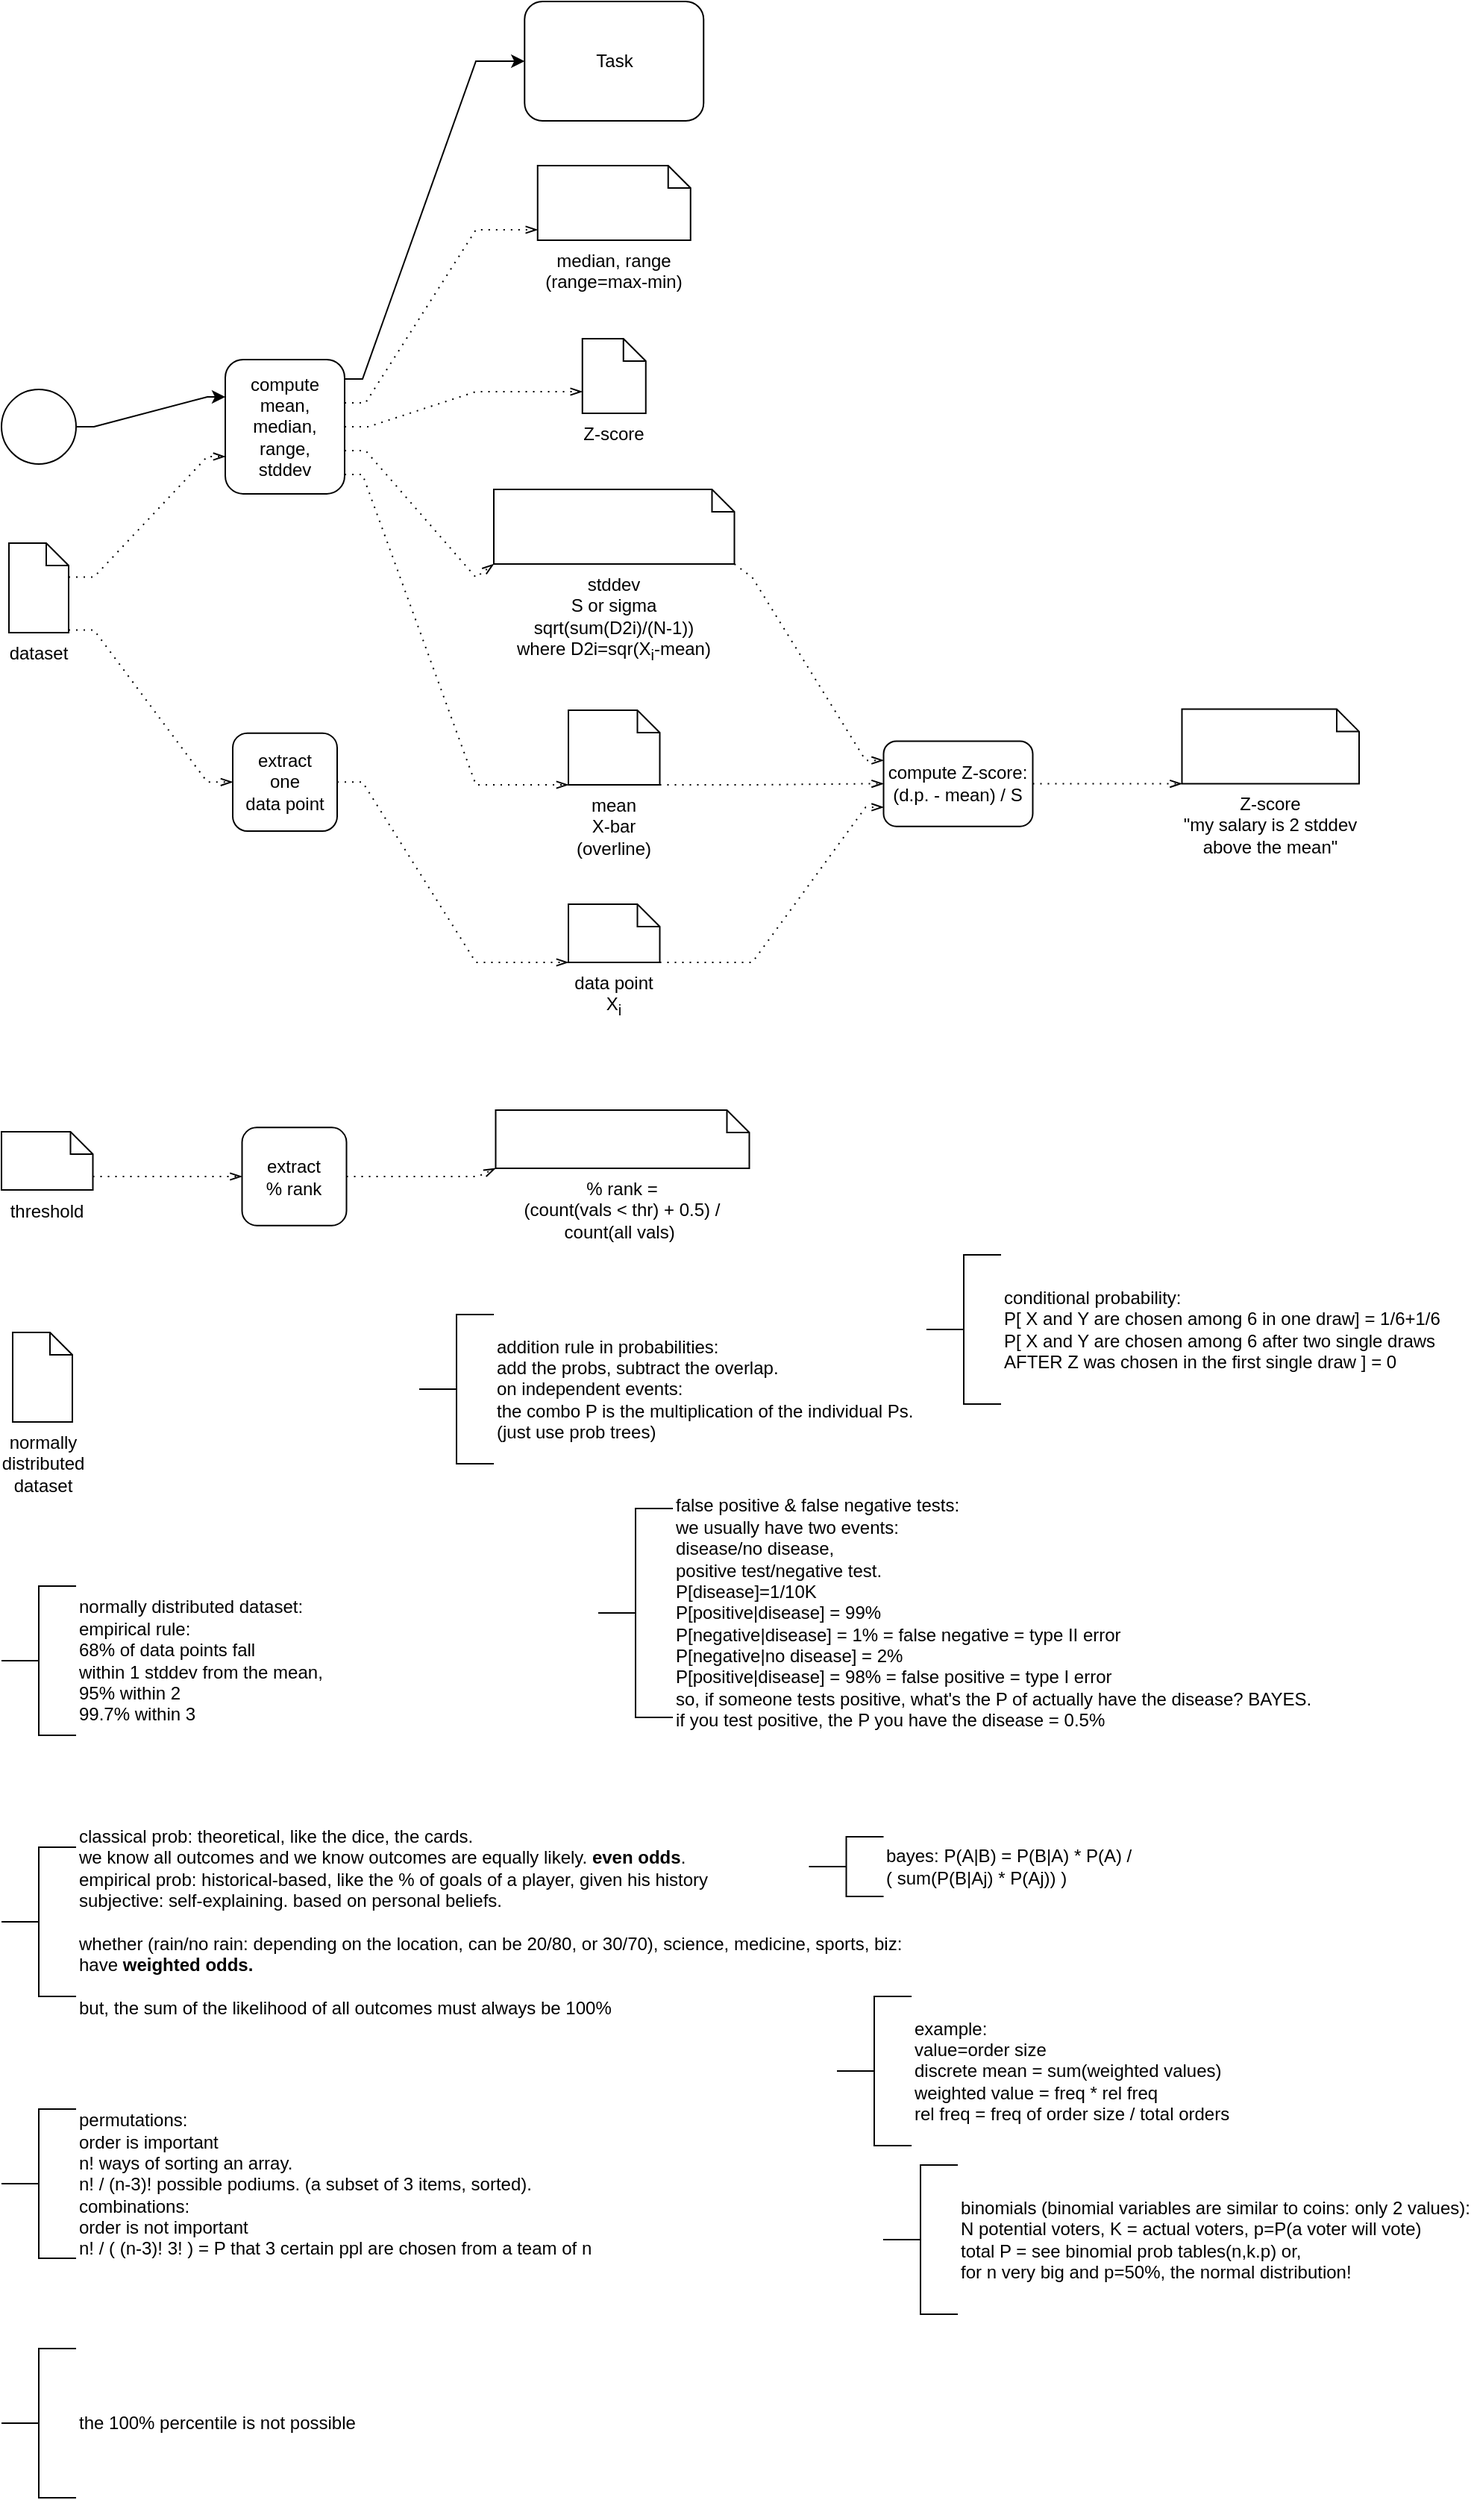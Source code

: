 <mxfile version="20.8.17" type="github">
  <diagram name="Page-1" id="2a216829-ef6e-dabb-86c1-c78162f3ba2b">
    <mxGraphModel dx="1120" dy="486" grid="1" gridSize="10" guides="1" tooltips="1" connect="1" arrows="1" fold="1" page="1" pageScale="1" pageWidth="850" pageHeight="1100" background="none" math="0" shadow="0">
      <root>
        <mxCell id="0" />
        <mxCell id="1" parent="0" />
        <mxCell id="7a84cebc1def654-1" value="" style="shape=mxgraph.bpmn.shape;html=1;verticalLabelPosition=bottom;labelBackgroundColor=none;verticalAlign=top;perimeter=ellipsePerimeter;outline=standard;symbol=general;" parent="1" vertex="1">
          <mxGeometry y="259.983" width="50" height="50" as="geometry" />
        </mxCell>
        <mxCell id="7a84cebc1def654-2" value="compute&lt;br&gt;mean,&lt;br&gt;median, &lt;br&gt;range,&lt;br&gt;stddev" style="shape=ext;rounded=1;html=1;whiteSpace=wrap;labelBackgroundColor=none;" parent="1" vertex="1">
          <mxGeometry x="150" y="240.018" width="80" height="89.93" as="geometry" />
        </mxCell>
        <mxCell id="7a84cebc1def654-3" value="Task" style="shape=ext;rounded=1;html=1;whiteSpace=wrap;labelBackgroundColor=none;" parent="1" vertex="1">
          <mxGeometry x="350.625" width="120" height="80" as="geometry" />
        </mxCell>
        <mxCell id="7a84cebc1def654-36" style="edgeStyle=orthogonalEdgeStyle;rounded=0;html=1;jettySize=auto;orthogonalLoop=1;labelBackgroundColor=none;fontColor=default;noEdgeStyle=1;orthogonal=1;" parent="1" source="7a84cebc1def654-1" target="7a84cebc1def654-2" edge="1">
          <mxGeometry relative="1" as="geometry">
            <Array as="points">
              <mxPoint x="62" y="284.983" />
              <mxPoint x="138" y="265.0" />
            </Array>
          </mxGeometry>
        </mxCell>
        <mxCell id="7a84cebc1def654-39" style="edgeStyle=orthogonalEdgeStyle;rounded=0;html=1;jettySize=auto;orthogonalLoop=1;labelBackgroundColor=none;fontColor=default;noEdgeStyle=1;orthogonal=1;" parent="1" source="7a84cebc1def654-2" target="7a84cebc1def654-3" edge="1">
          <mxGeometry relative="1" as="geometry">
            <Array as="points">
              <mxPoint x="242" y="253.011" />
              <mxPoint x="318" y="40" />
            </Array>
          </mxGeometry>
        </mxCell>
        <mxCell id="xcf2dydyv8335VmhDi4d-6" value="" style="edgeStyle=elbowEdgeStyle;fontSize=12;html=1;endFill=0;startFill=0;endSize=6;startSize=6;dashed=1;dashPattern=1 4;endArrow=openThin;startArrow=none;rounded=0;noEdgeStyle=1;orthogonal=1;labelBackgroundColor=none;fontColor=default;" edge="1" parent="1" source="xcf2dydyv8335VmhDi4d-9" target="7a84cebc1def654-2">
          <mxGeometry width="160" relative="1" as="geometry">
            <mxPoint x="400" y="460" as="sourcePoint" />
            <mxPoint x="560" y="460" as="targetPoint" />
            <Array as="points">
              <mxPoint x="62" y="385.759" />
              <mxPoint x="138" y="304.965" />
            </Array>
          </mxGeometry>
        </mxCell>
        <mxCell id="xcf2dydyv8335VmhDi4d-7" value="median, range&lt;br&gt;(range=max-min)" style="shape=mxgraph.bpmn.data;labelPosition=center;verticalLabelPosition=bottom;align=center;verticalAlign=top;whiteSpace=wrap;size=15;html=1;labelBackgroundColor=none;" vertex="1" parent="1">
          <mxGeometry x="359.375" y="110" width="102.5" height="50" as="geometry" />
        </mxCell>
        <mxCell id="xcf2dydyv8335VmhDi4d-8" value="" style="edgeStyle=elbowEdgeStyle;fontSize=12;html=1;endFill=0;startFill=0;endSize=6;startSize=6;dashed=1;dashPattern=1 4;endArrow=openThin;startArrow=none;rounded=0;noEdgeStyle=1;orthogonal=1;labelBackgroundColor=none;fontColor=default;" edge="1" parent="1" source="7a84cebc1def654-2" target="xcf2dydyv8335VmhDi4d-7">
          <mxGeometry width="160" relative="1" as="geometry">
            <mxPoint x="413" y="440" as="sourcePoint" />
            <mxPoint x="413" y="340" as="targetPoint" />
            <Array as="points">
              <mxPoint x="244" y="268.997" />
              <mxPoint x="318" y="153" />
            </Array>
          </mxGeometry>
        </mxCell>
        <mxCell id="xcf2dydyv8335VmhDi4d-9" value="dataset" style="shape=mxgraph.bpmn.data;labelPosition=center;verticalLabelPosition=bottom;align=center;verticalAlign=top;whiteSpace=wrap;size=15;html=1;" vertex="1" parent="1">
          <mxGeometry x="5" y="363.009" width="40" height="60" as="geometry" />
        </mxCell>
        <mxCell id="xcf2dydyv8335VmhDi4d-11" value="Z-score" style="shape=mxgraph.bpmn.data;labelPosition=center;verticalLabelPosition=bottom;align=center;verticalAlign=top;whiteSpace=wrap;size=15;html=1;labelBackgroundColor=none;" vertex="1" parent="1">
          <mxGeometry x="389.375" y="226" width="42.5" height="50" as="geometry" />
        </mxCell>
        <mxCell id="xcf2dydyv8335VmhDi4d-12" value="" style="edgeStyle=elbowEdgeStyle;fontSize=12;html=1;endFill=0;startFill=0;endSize=6;startSize=6;dashed=1;dashPattern=1 4;endArrow=openThin;startArrow=none;rounded=0;noEdgeStyle=1;orthogonal=1;labelBackgroundColor=none;fontColor=default;" edge="1" parent="1" source="7a84cebc1def654-2" target="xcf2dydyv8335VmhDi4d-11">
          <mxGeometry width="160" relative="1" as="geometry">
            <mxPoint x="335" y="111.25" as="sourcePoint" />
            <mxPoint x="442.5" y="145" as="targetPoint" />
            <Array as="points">
              <mxPoint x="246" y="284.983" />
              <mxPoint x="318" y="261.5" />
            </Array>
          </mxGeometry>
        </mxCell>
        <mxCell id="xcf2dydyv8335VmhDi4d-13" value="extract&lt;br&gt;one &lt;br&gt;data point" style="shape=ext;rounded=1;html=1;whiteSpace=wrap;labelBackgroundColor=none;" vertex="1" parent="1">
          <mxGeometry x="155" y="490.313" width="70" height="65.67" as="geometry" />
        </mxCell>
        <mxCell id="xcf2dydyv8335VmhDi4d-14" value="" style="edgeStyle=elbowEdgeStyle;fontSize=12;html=1;endFill=0;startFill=0;endSize=6;startSize=6;dashed=1;dashPattern=1 4;endArrow=openThin;startArrow=none;rounded=0;noEdgeStyle=1;orthogonal=1;labelBackgroundColor=none;fontColor=default;" edge="1" parent="1" source="xcf2dydyv8335VmhDi4d-9" target="xcf2dydyv8335VmhDi4d-13">
          <mxGeometry width="160" relative="1" as="geometry">
            <mxPoint x="55" y="220" as="sourcePoint" />
            <mxPoint x="160" y="188.4" as="targetPoint" />
            <Array as="points">
              <mxPoint x="62" y="421.259" />
              <mxPoint x="138" y="523.148" />
            </Array>
          </mxGeometry>
        </mxCell>
        <mxCell id="xcf2dydyv8335VmhDi4d-15" value="stddev&lt;br&gt;S or sigma&lt;br&gt;sqrt(sum(D2i)/(N-1))&lt;br&gt;where D2i=sqr(X&lt;sub style=&quot;border-color: var(--border-color);&quot;&gt;i&lt;/sub&gt;-mean)" style="shape=mxgraph.bpmn.data;labelPosition=center;verticalLabelPosition=bottom;align=center;verticalAlign=top;whiteSpace=wrap;size=15;html=1;labelBackgroundColor=none;" vertex="1" parent="1">
          <mxGeometry x="330" y="327" width="161.25" height="50" as="geometry" />
        </mxCell>
        <mxCell id="xcf2dydyv8335VmhDi4d-16" value="mean&lt;br&gt;X-bar (overline)" style="shape=mxgraph.bpmn.data;labelPosition=center;verticalLabelPosition=bottom;align=center;verticalAlign=top;whiteSpace=wrap;size=15;html=1;labelBackgroundColor=none;" vertex="1" parent="1">
          <mxGeometry x="380" y="475" width="61.25" height="50" as="geometry" />
        </mxCell>
        <mxCell id="xcf2dydyv8335VmhDi4d-17" value="" style="edgeStyle=elbowEdgeStyle;fontSize=12;html=1;endFill=0;startFill=0;endSize=6;startSize=6;dashed=1;dashPattern=1 4;endArrow=openThin;startArrow=none;rounded=0;noEdgeStyle=1;orthogonal=1;labelBackgroundColor=none;fontColor=default;" edge="1" parent="1" source="7a84cebc1def654-2" target="xcf2dydyv8335VmhDi4d-15">
          <mxGeometry width="160" relative="1" as="geometry">
            <mxPoint x="281" y="170.9" as="sourcePoint" />
            <mxPoint x="387.5" y="170" as="targetPoint" />
            <Array as="points">
              <mxPoint x="244" y="300.969" />
              <mxPoint x="318" y="386" />
            </Array>
          </mxGeometry>
        </mxCell>
        <mxCell id="xcf2dydyv8335VmhDi4d-18" value="" style="edgeStyle=elbowEdgeStyle;fontSize=12;html=1;endFill=0;startFill=0;endSize=6;startSize=6;dashed=1;dashPattern=1 4;endArrow=openThin;startArrow=none;rounded=0;noEdgeStyle=1;orthogonal=1;labelBackgroundColor=none;fontColor=default;" edge="1" parent="1" source="7a84cebc1def654-2" target="xcf2dydyv8335VmhDi4d-16">
          <mxGeometry width="160" relative="1" as="geometry">
            <mxPoint x="281" y="180.9" as="sourcePoint" />
            <mxPoint x="530" y="179.5" as="targetPoint" />
            <Array as="points">
              <mxPoint x="242" y="316.955" />
              <mxPoint x="318" y="525" />
            </Array>
          </mxGeometry>
        </mxCell>
        <mxCell id="xcf2dydyv8335VmhDi4d-20" value="data point&lt;br&gt;X&lt;sub&gt;i&lt;/sub&gt;" style="shape=mxgraph.bpmn.data;labelPosition=center;verticalLabelPosition=bottom;align=center;verticalAlign=top;whiteSpace=wrap;size=15;html=1;labelBackgroundColor=none;" vertex="1" parent="1">
          <mxGeometry x="380" y="605" width="61.25" height="39" as="geometry" />
        </mxCell>
        <mxCell id="xcf2dydyv8335VmhDi4d-21" value="" style="edgeStyle=elbowEdgeStyle;fontSize=12;html=1;endFill=0;startFill=0;endSize=6;startSize=6;dashed=1;dashPattern=1 4;endArrow=openThin;startArrow=none;rounded=0;noEdgeStyle=1;orthogonal=1;labelBackgroundColor=none;fontColor=default;" edge="1" parent="1" source="xcf2dydyv8335VmhDi4d-13" target="xcf2dydyv8335VmhDi4d-20">
          <mxGeometry width="160" relative="1" as="geometry">
            <mxPoint x="280" y="239.5" as="sourcePoint" />
            <mxPoint x="387.5" y="487.5" as="targetPoint" />
            <Array as="points">
              <mxPoint x="242" y="523.148" />
              <mxPoint x="318" y="644" />
            </Array>
          </mxGeometry>
        </mxCell>
        <mxCell id="xcf2dydyv8335VmhDi4d-22" value="compute Z-score:&lt;br&gt;(d.p. - mean) / S" style="shape=ext;rounded=1;html=1;whiteSpace=wrap;labelBackgroundColor=none;" vertex="1" parent="1">
          <mxGeometry x="591.25" y="495.728" width="100" height="57.11" as="geometry" />
        </mxCell>
        <mxCell id="xcf2dydyv8335VmhDi4d-23" value="" style="edgeStyle=elbowEdgeStyle;fontSize=12;html=1;endFill=0;startFill=0;endSize=6;startSize=6;dashed=1;dashPattern=1 4;endArrow=openThin;startArrow=none;rounded=0;noEdgeStyle=1;orthogonal=1;labelBackgroundColor=none;fontColor=default;" edge="1" parent="1" source="xcf2dydyv8335VmhDi4d-20" target="xcf2dydyv8335VmhDi4d-22">
          <mxGeometry width="160" relative="1" as="geometry">
            <mxPoint x="70" y="360" as="sourcePoint" />
            <mxPoint x="160" y="321.5" as="targetPoint" />
            <Array as="points">
              <mxPoint x="503.25" y="644" />
              <mxPoint x="579.25" y="539.987" />
            </Array>
          </mxGeometry>
        </mxCell>
        <mxCell id="xcf2dydyv8335VmhDi4d-24" value="" style="edgeStyle=elbowEdgeStyle;fontSize=12;html=1;endFill=0;startFill=0;endSize=6;startSize=6;dashed=1;dashPattern=1 4;endArrow=openThin;startArrow=none;rounded=0;noEdgeStyle=1;orthogonal=1;labelBackgroundColor=none;fontColor=default;" edge="1" parent="1" source="xcf2dydyv8335VmhDi4d-16" target="xcf2dydyv8335VmhDi4d-22">
          <mxGeometry width="160" relative="1" as="geometry">
            <mxPoint x="418.75" y="587.727" as="sourcePoint" />
            <mxPoint x="410" y="695" as="targetPoint" />
            <Array as="points">
              <mxPoint x="503.25" y="525" />
              <mxPoint x="577.25" y="524.283" />
            </Array>
          </mxGeometry>
        </mxCell>
        <mxCell id="xcf2dydyv8335VmhDi4d-25" value="" style="edgeStyle=elbowEdgeStyle;fontSize=12;html=1;endFill=0;startFill=0;endSize=6;startSize=6;dashed=1;dashPattern=1 4;endArrow=openThin;startArrow=none;rounded=0;noEdgeStyle=1;orthogonal=1;labelBackgroundColor=none;fontColor=default;" edge="1" parent="1" source="xcf2dydyv8335VmhDi4d-15" target="xcf2dydyv8335VmhDi4d-22">
          <mxGeometry width="160" relative="1" as="geometry">
            <mxPoint x="418.75" y="488" as="sourcePoint" />
            <mxPoint x="410" y="705" as="targetPoint" />
            <Array as="points">
              <mxPoint x="503.25" y="386" />
              <mxPoint x="579.25" y="508.58" />
            </Array>
          </mxGeometry>
        </mxCell>
        <mxCell id="xcf2dydyv8335VmhDi4d-26" value="Z-score&lt;br&gt;&quot;my salary is 2 stddev above the mean&quot;" style="shape=mxgraph.bpmn.data;labelPosition=center;verticalLabelPosition=bottom;align=center;verticalAlign=top;whiteSpace=wrap;size=15;html=1;labelBackgroundColor=none;" vertex="1" parent="1">
          <mxGeometry x="791.25" y="474.283" width="118.75" height="50" as="geometry" />
        </mxCell>
        <mxCell id="xcf2dydyv8335VmhDi4d-27" value="" style="edgeStyle=elbowEdgeStyle;fontSize=12;html=1;endFill=0;startFill=0;endSize=6;startSize=6;dashed=1;dashPattern=1 4;endArrow=openThin;startArrow=none;rounded=0;noEdgeStyle=1;orthogonal=1;labelBackgroundColor=none;fontColor=default;" edge="1" parent="1" source="xcf2dydyv8335VmhDi4d-22" target="xcf2dydyv8335VmhDi4d-26">
          <mxGeometry width="160" relative="1" as="geometry">
            <mxPoint x="280" y="552.727" as="sourcePoint" />
            <mxPoint x="418.75" y="582" as="targetPoint" />
            <Array as="points">
              <mxPoint x="703.25" y="524.283" />
              <mxPoint x="779.25" y="524.283" />
            </Array>
          </mxGeometry>
        </mxCell>
        <mxCell id="xcf2dydyv8335VmhDi4d-33" value="normally distributed dataset" style="shape=mxgraph.bpmn.data;labelPosition=center;verticalLabelPosition=bottom;align=center;verticalAlign=top;whiteSpace=wrap;size=15;html=1;" vertex="1" parent="1">
          <mxGeometry x="7.5" y="892" width="40" height="60" as="geometry" />
        </mxCell>
        <mxCell id="xcf2dydyv8335VmhDi4d-34" value="normally distributed dataset:&lt;br&gt;empirical rule:&lt;br&gt;68% of data points fall&lt;br&gt;within 1 stddev from the mean,&lt;br&gt;95% within 2&lt;br&gt;99.7% within 3" style="html=1;shape=mxgraph.flowchart.annotation_2;align=left;labelPosition=right;" vertex="1" parent="1">
          <mxGeometry y="1062" width="50" height="100" as="geometry" />
        </mxCell>
        <mxCell id="xcf2dydyv8335VmhDi4d-35" value="classical prob: theoretical, like the dice, the cards.&lt;br&gt;we know all outcomes and we know outcomes are equally likely. &lt;b&gt;even odds&lt;/b&gt;.&lt;br&gt;empirical prob: historical-based, like the % of goals of a player, given his history&lt;br&gt;subjective: self-explaining. based on personal beliefs.&lt;br&gt;&lt;br&gt;whether (rain/no rain: depending on the location, can be 20/80, or 30/70), science, medicine, sports, biz:&lt;br&gt;have &lt;b&gt;weighted odds.&lt;/b&gt;&lt;br&gt;&lt;br&gt;but, the sum of the likelihood of all outcomes must always be 100%" style="html=1;shape=mxgraph.flowchart.annotation_2;align=left;labelPosition=right;" vertex="1" parent="1">
          <mxGeometry y="1237" width="50" height="100" as="geometry" />
        </mxCell>
        <mxCell id="xcf2dydyv8335VmhDi4d-36" value="permutations:&lt;br&gt;order is important&lt;br&gt;n! ways of sorting an array.&lt;br&gt;n! / (n-3)! possible podiums. (a subset of 3 items, sorted).&lt;br&gt;combinations:&lt;br&gt;order is not important&lt;br&gt;n! / ( (n-3)! 3! ) = P that 3 certain ppl are chosen from a team of n" style="html=1;shape=mxgraph.flowchart.annotation_2;align=left;labelPosition=right;" vertex="1" parent="1">
          <mxGeometry y="1412.5" width="50" height="100" as="geometry" />
        </mxCell>
        <mxCell id="xcf2dydyv8335VmhDi4d-37" value="threshold" style="shape=mxgraph.bpmn.data;labelPosition=center;verticalLabelPosition=bottom;align=center;verticalAlign=top;whiteSpace=wrap;size=15;html=1;labelBackgroundColor=none;" vertex="1" parent="1">
          <mxGeometry y="757.5" width="61.25" height="39" as="geometry" />
        </mxCell>
        <mxCell id="xcf2dydyv8335VmhDi4d-38" value="" style="edgeStyle=elbowEdgeStyle;fontSize=12;html=1;endFill=0;startFill=0;endSize=6;startSize=6;dashed=1;dashPattern=1 4;endArrow=openThin;startArrow=none;rounded=0;noEdgeStyle=1;orthogonal=1;labelBackgroundColor=none;fontColor=default;" edge="1" parent="1" source="xcf2dydyv8335VmhDi4d-37" target="xcf2dydyv8335VmhDi4d-39">
          <mxGeometry width="160" relative="1" as="geometry">
            <mxPoint x="55" y="431.259" as="sourcePoint" />
            <mxPoint x="230" y="640" as="targetPoint" />
            <Array as="points">
              <mxPoint x="73.25" y="787.5" />
              <mxPoint x="149.25" y="787.5" />
            </Array>
          </mxGeometry>
        </mxCell>
        <mxCell id="xcf2dydyv8335VmhDi4d-39" value="extract&lt;br&gt;% rank" style="shape=ext;rounded=1;html=1;whiteSpace=wrap;labelBackgroundColor=none;" vertex="1" parent="1">
          <mxGeometry x="161.25" y="754.665" width="70" height="65.67" as="geometry" />
        </mxCell>
        <mxCell id="xcf2dydyv8335VmhDi4d-40" value="% rank = &lt;br&gt;(count(vals &amp;lt; thr) + 0.5) /&lt;br&gt;count(all vals)&amp;nbsp;" style="shape=mxgraph.bpmn.data;labelPosition=center;verticalLabelPosition=bottom;align=center;verticalAlign=top;whiteSpace=wrap;size=15;html=1;labelBackgroundColor=none;" vertex="1" parent="1">
          <mxGeometry x="331.25" y="743" width="170" height="39" as="geometry" />
        </mxCell>
        <mxCell id="xcf2dydyv8335VmhDi4d-41" value="" style="edgeStyle=elbowEdgeStyle;fontSize=12;html=1;endFill=0;startFill=0;endSize=6;startSize=6;dashed=1;dashPattern=1 4;endArrow=openThin;startArrow=none;rounded=0;noEdgeStyle=1;orthogonal=1;labelBackgroundColor=none;fontColor=default;" edge="1" parent="1" source="xcf2dydyv8335VmhDi4d-39" target="xcf2dydyv8335VmhDi4d-40">
          <mxGeometry width="160" relative="1" as="geometry">
            <mxPoint x="173.125" y="630" as="sourcePoint" />
            <mxPoint x="240" y="654.003" as="targetPoint" />
            <Array as="points">
              <mxPoint x="243.25" y="787.5" />
              <mxPoint x="319.25" y="787.5" />
            </Array>
          </mxGeometry>
        </mxCell>
        <mxCell id="xcf2dydyv8335VmhDi4d-42" value="the 100% percentile is not possible" style="html=1;shape=mxgraph.flowchart.annotation_2;align=left;labelPosition=right;" vertex="1" parent="1">
          <mxGeometry y="1573" width="50" height="100" as="geometry" />
        </mxCell>
        <mxCell id="xcf2dydyv8335VmhDi4d-43" value="addition rule in probabilities:&lt;br&gt;add the probs, subtract the overlap.&lt;br&gt;on independent events:&lt;br&gt;the combo P is the multiplication of the individual Ps.&lt;br&gt;(just use prob trees)" style="html=1;shape=mxgraph.flowchart.annotation_2;align=left;labelPosition=right;" vertex="1" parent="1">
          <mxGeometry x="280" y="880" width="50" height="100" as="geometry" />
        </mxCell>
        <mxCell id="xcf2dydyv8335VmhDi4d-44" value="conditional probability:&lt;br&gt;P[ X and Y are chosen among 6 in one draw] = 1/6+1/6&lt;br&gt;P[ X and Y are chosen among 6 after two single draws&lt;br&gt;AFTER Z was chosen in the first single draw ] = 0" style="html=1;shape=mxgraph.flowchart.annotation_2;align=left;labelPosition=right;" vertex="1" parent="1">
          <mxGeometry x="620" y="840" width="50" height="100" as="geometry" />
        </mxCell>
        <mxCell id="xcf2dydyv8335VmhDi4d-45" value="false positive &amp;amp; false negative tests:&lt;br&gt;we usually have two events:&lt;br&gt;disease/no disease,&lt;br&gt;positive test/negative test.&lt;br&gt;P[disease]=1/10K&lt;br&gt;P[positive|disease] = 99%&lt;br&gt;P[negative|disease] = 1% = false negative = type II error&lt;br&gt;P[negative|no disease] = 2%&lt;br style=&quot;border-color: var(--border-color);&quot;&gt;P[positive|disease] = 98% = false positive = type I error&lt;br&gt;so, if someone tests positive, what&#39;s the P of actually have the disease? BAYES.&lt;br&gt;if you test positive, the P you have the disease = 0.5%" style="html=1;shape=mxgraph.flowchart.annotation_2;align=left;labelPosition=right;" vertex="1" parent="1">
          <mxGeometry x="400" y="1010" width="50" height="140" as="geometry" />
        </mxCell>
        <mxCell id="xcf2dydyv8335VmhDi4d-46" value="bayes: P(A|B) = P(B|A) * P(A) /&lt;br&gt;( sum(P(B|Aj) * P(Aj)) )&lt;br&gt;" style="html=1;shape=mxgraph.flowchart.annotation_2;align=left;labelPosition=right;" vertex="1" parent="1">
          <mxGeometry x="541.25" y="1230" width="50" height="40" as="geometry" />
        </mxCell>
        <mxCell id="xcf2dydyv8335VmhDi4d-47" value="example:&lt;br&gt;value=order size&lt;br style=&quot;border-color: var(--border-color);&quot;&gt;discrete mean = sum(weighted values)&lt;br&gt;weighted value = freq * rel freq&lt;br&gt;rel freq = freq of order size / total orders" style="html=1;shape=mxgraph.flowchart.annotation_2;align=left;labelPosition=right;" vertex="1" parent="1">
          <mxGeometry x="560" y="1337" width="50" height="100" as="geometry" />
        </mxCell>
        <mxCell id="xcf2dydyv8335VmhDi4d-48" value="binomials (binomial variables are similar to coins: only 2 values):&lt;br&gt;N potential voters, K = actual voters, p=P(a voter will vote)&lt;br&gt;total P = see binomial prob tables(n,k.p) or,&lt;br&gt;for n very big and p=50%, the normal distribution!&lt;br&gt;" style="html=1;shape=mxgraph.flowchart.annotation_2;align=left;labelPosition=right;" vertex="1" parent="1">
          <mxGeometry x="591" y="1450" width="50" height="100" as="geometry" />
        </mxCell>
      </root>
    </mxGraphModel>
  </diagram>
</mxfile>
